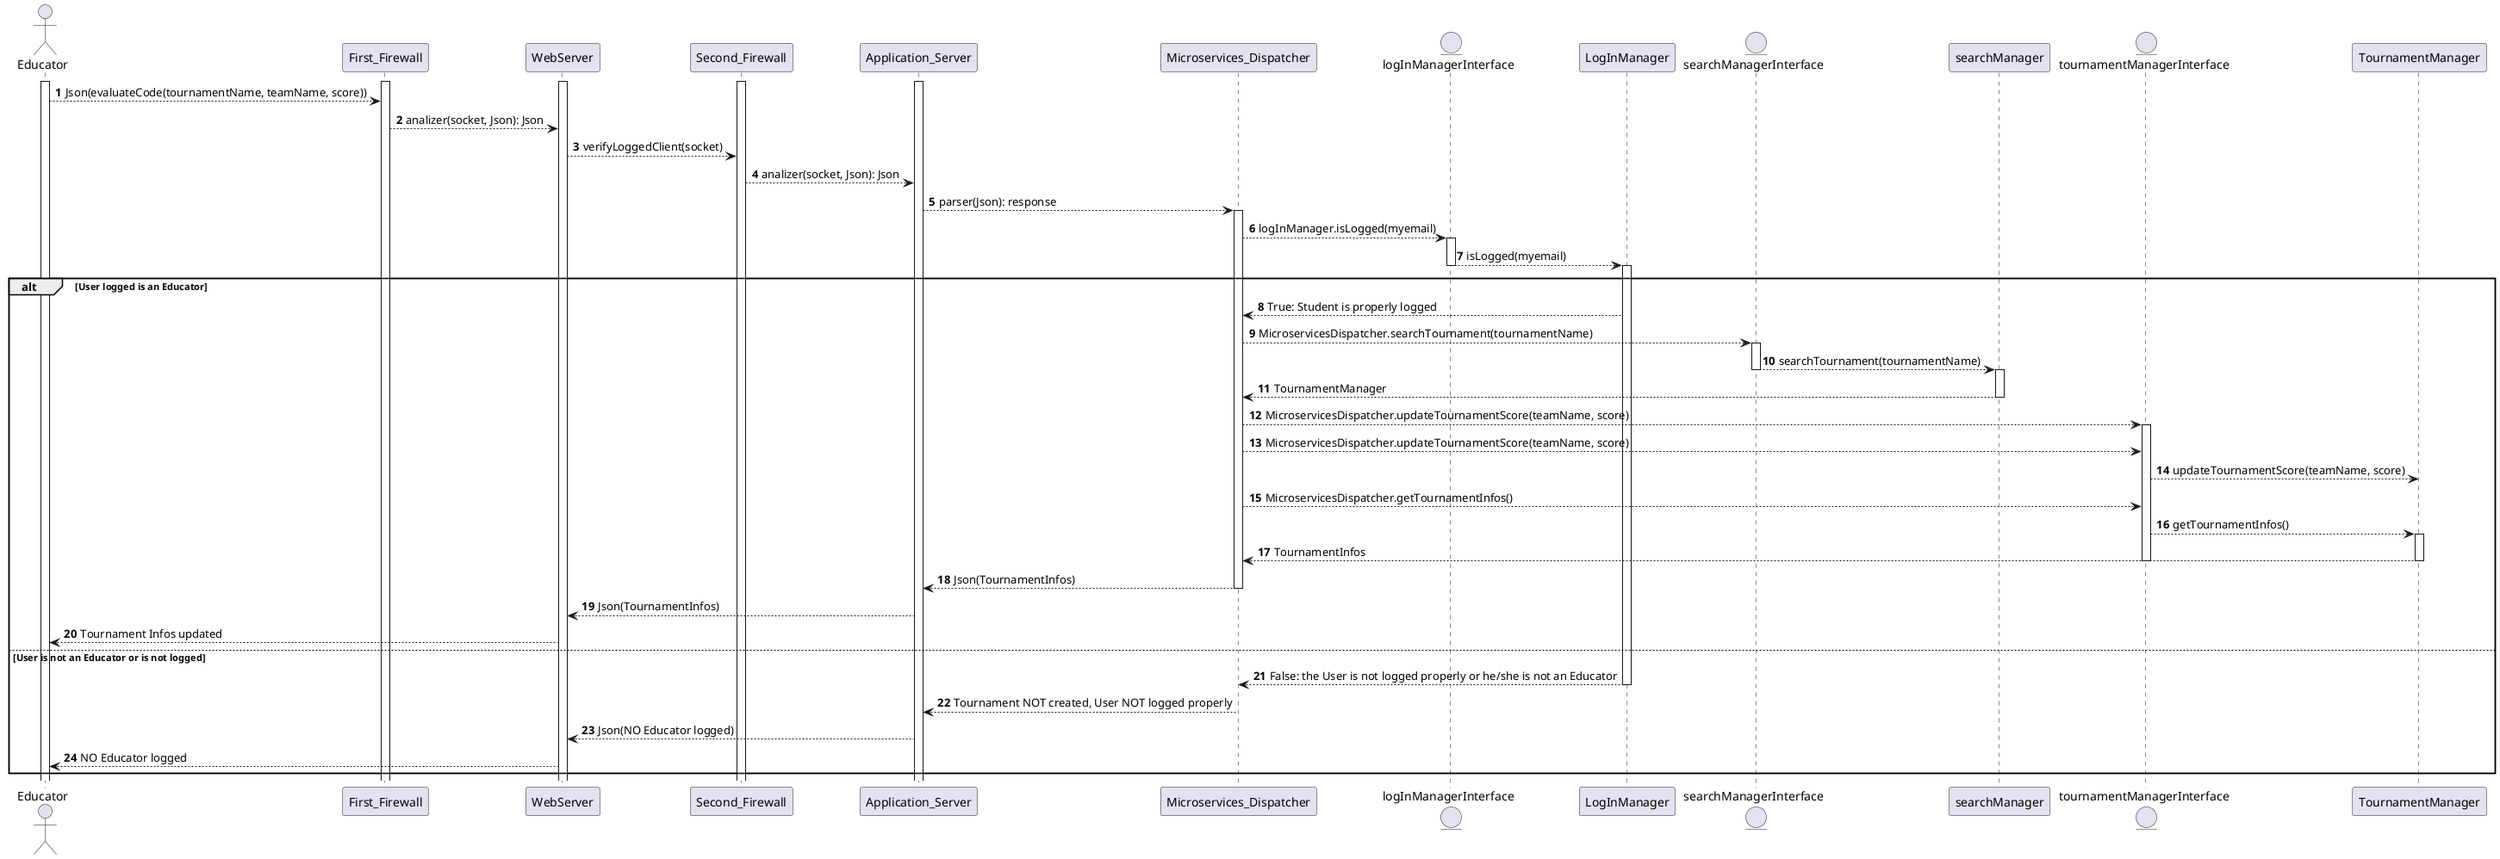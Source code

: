 @startuml

autonumber

actor Educator as U
participant First_Firewall as FF
participant WebServer as WS
participant Second_Firewall as SF
participant Application_Server as AS
participant Microservices_Dispatcher as MD
entity logInManagerInterface as LMI
participant LogInManager as LM
entity searchManagerInterface as SMI
participant searchManager as SM
entity tournamentManagerInterface as TMI
participant TournamentManager as TM


activate U
activate FF
activate WS
activate SF
activate AS
U --> FF: Json(evaluateCode(tournamentName, teamName, score))
FF-->WS: analizer(socket, Json): Json
WS-->SF: verifyLoggedClient(socket)
SF-->AS: analizer(socket, Json): Json
AS-->MD: parser(Json): response
activate MD
MD-->LMI: logInManager.isLogged(myemail)
activate LMI
LMI-->LM: isLogged(myemail)
alt User logged is an Educator
    deactivate LMI
    activate LM
    LM-->MD: True: Student is properly logged
    MD-->SMI: MicroservicesDispatcher.searchTournament(tournamentName)
    activate SMI
    SMI-->SM:searchTournament(tournamentName)
    deactivate SMI
    activate SM
    SM-->MD: TournamentManager
    deactivate SM
    MD-->TMI: MicroservicesDispatcher.updateTournamentScore(teamName, score)
    activate TMI
    MD-->TMI: MicroservicesDispatcher.updateTournamentScore(teamName, score)
    TMI-->TM: updateTournamentScore(teamName, score)
    MD-->TMI: MicroservicesDispatcher.getTournamentInfos()
    TMI-->TM: getTournamentInfos()
    activate TM
    TM-->MD: TournamentInfos
    deactivate TM
    deactivate TMI
    MD-->AS: Json(TournamentInfos)
    deactivate MD
    AS-->WS: Json(TournamentInfos)
    WS-->U: Tournament Infos updated
else User is not an Educator or is not logged
    LM-->MD: False: the User is not logged properly or he/she is not an Educator
    deactivate LM
    MD-->AS: Tournament NOT created, User NOT logged properly 
    deactivate MD
    AS-->WS: Json(NO Educator logged)
    WS-->U: NO Educator logged

end 

@enduml